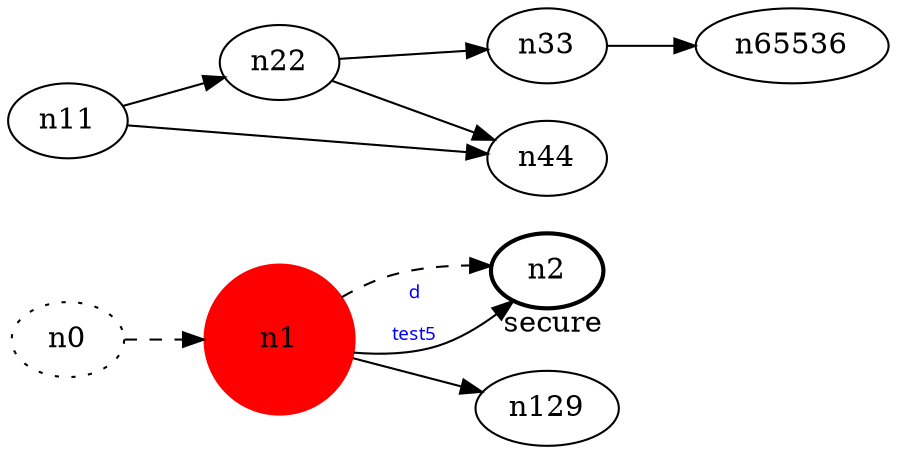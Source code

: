 digraph test5 {
	rankdir=LR;
	fontcolor=blue; /* c0; c1; c0 -- c1 */
	n0 [style=dotted, fillcolor="#123456"]; // c2; c3; c2 -- c3
	n1 [height=1, width=1, color=red, style=filled];
	n2 [style=bold, xlabel="secure"];
	n0 -> n1 -> n2[style=dashed];
	n1 -> n2 [fontname="ßcomic sans", label="d\n\l\G", fontcolor=blue, fontsize=9];
	n11 -> n22;
	n1 -> n129;
	n11 -> n44;
	n22 -> n33;
	n22 -> n44;
	n33 -> n65536;
}
